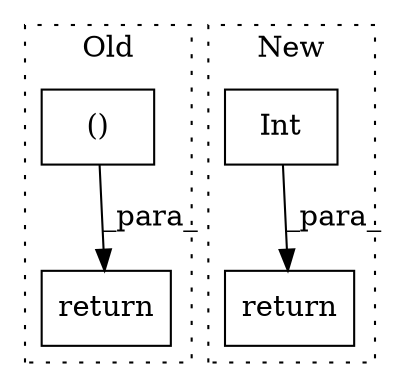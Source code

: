 digraph G {
subgraph cluster0 {
1 [label="return" a="41" s="7009" l="12" shape="box"];
4 [label="()" a="106" s="7021" l="47" shape="box"];
label = "Old";
style="dotted";
}
subgraph cluster1 {
2 [label="Int" a="32" s="7024,7047" l="4,1" shape="box"];
3 [label="return" a="41" s="6979" l="12" shape="box"];
label = "New";
style="dotted";
}
2 -> 3 [label="_para_"];
4 -> 1 [label="_para_"];
}